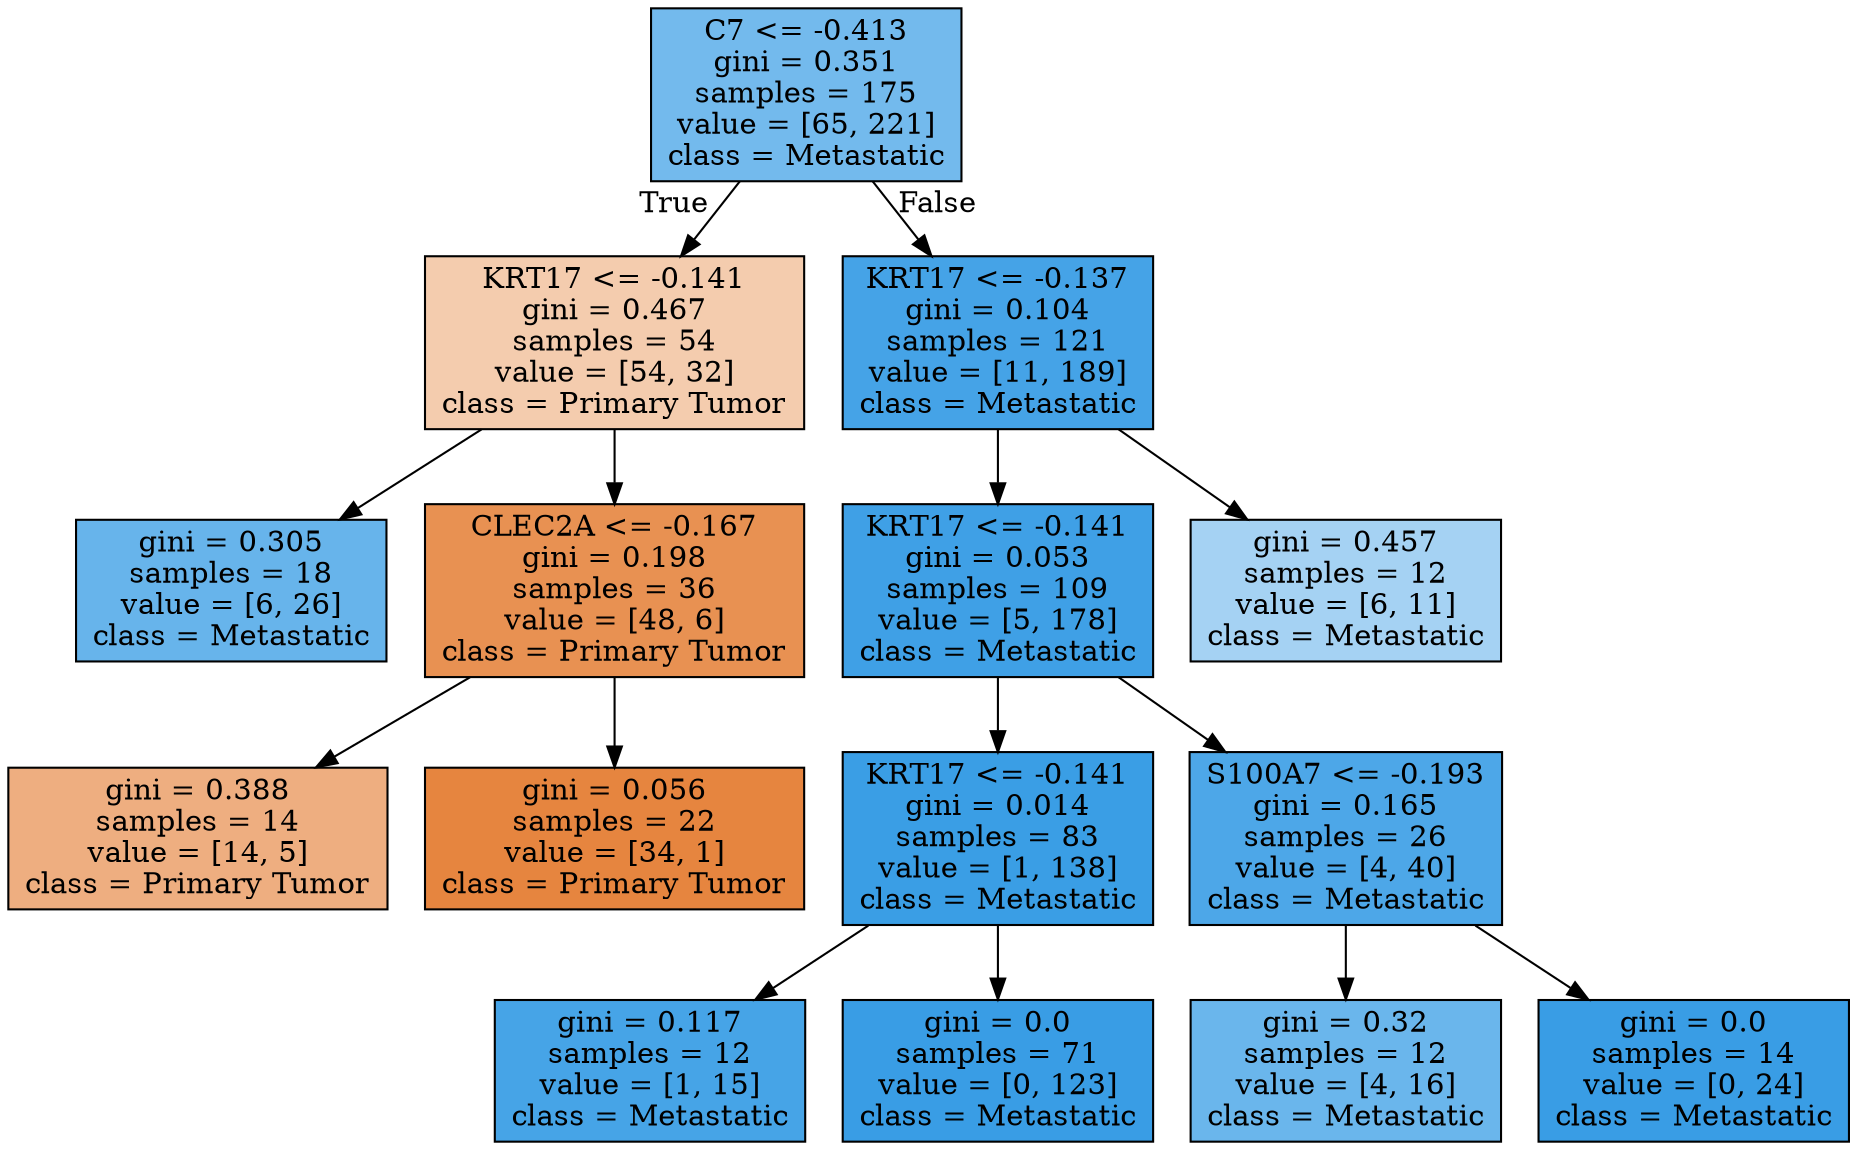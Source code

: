 digraph Tree {
node [shape=box, style="filled", color="black"] ;
0 [label="C7 <= -0.413\ngini = 0.351\nsamples = 175\nvalue = [65, 221]\nclass = Metastatic", fillcolor="#73baed"] ;
1 [label="KRT17 <= -0.141\ngini = 0.467\nsamples = 54\nvalue = [54, 32]\nclass = Primary Tumor", fillcolor="#f4ccae"] ;
0 -> 1 [labeldistance=2.5, labelangle=45, headlabel="True"] ;
2 [label="gini = 0.305\nsamples = 18\nvalue = [6, 26]\nclass = Metastatic", fillcolor="#67b4eb"] ;
1 -> 2 ;
3 [label="CLEC2A <= -0.167\ngini = 0.198\nsamples = 36\nvalue = [48, 6]\nclass = Primary Tumor", fillcolor="#e89152"] ;
1 -> 3 ;
4 [label="gini = 0.388\nsamples = 14\nvalue = [14, 5]\nclass = Primary Tumor", fillcolor="#eeae80"] ;
3 -> 4 ;
5 [label="gini = 0.056\nsamples = 22\nvalue = [34, 1]\nclass = Primary Tumor", fillcolor="#e6853f"] ;
3 -> 5 ;
6 [label="KRT17 <= -0.137\ngini = 0.104\nsamples = 121\nvalue = [11, 189]\nclass = Metastatic", fillcolor="#45a3e7"] ;
0 -> 6 [labeldistance=2.5, labelangle=-45, headlabel="False"] ;
7 [label="KRT17 <= -0.141\ngini = 0.053\nsamples = 109\nvalue = [5, 178]\nclass = Metastatic", fillcolor="#3fa0e6"] ;
6 -> 7 ;
8 [label="KRT17 <= -0.141\ngini = 0.014\nsamples = 83\nvalue = [1, 138]\nclass = Metastatic", fillcolor="#3a9ee5"] ;
7 -> 8 ;
9 [label="gini = 0.117\nsamples = 12\nvalue = [1, 15]\nclass = Metastatic", fillcolor="#46a4e7"] ;
8 -> 9 ;
10 [label="gini = 0.0\nsamples = 71\nvalue = [0, 123]\nclass = Metastatic", fillcolor="#399de5"] ;
8 -> 10 ;
11 [label="S100A7 <= -0.193\ngini = 0.165\nsamples = 26\nvalue = [4, 40]\nclass = Metastatic", fillcolor="#4da7e8"] ;
7 -> 11 ;
12 [label="gini = 0.32\nsamples = 12\nvalue = [4, 16]\nclass = Metastatic", fillcolor="#6ab6ec"] ;
11 -> 12 ;
13 [label="gini = 0.0\nsamples = 14\nvalue = [0, 24]\nclass = Metastatic", fillcolor="#399de5"] ;
11 -> 13 ;
14 [label="gini = 0.457\nsamples = 12\nvalue = [6, 11]\nclass = Metastatic", fillcolor="#a5d2f3"] ;
6 -> 14 ;
}